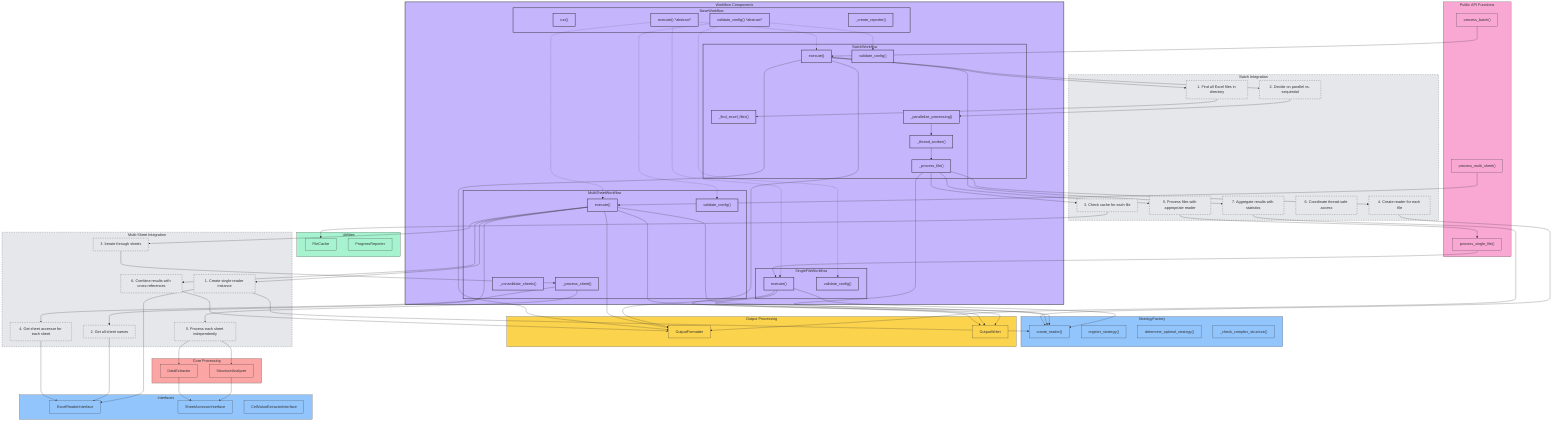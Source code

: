 flowchart TD
    %% Main Entry Points
    subgraph API ["Public API Functions"]
        process_single["process_single_file()"]
        process_multi["process_multi_sheet()"]
        process_batch["process_batch()"]
    end
    
    %% Workflow Components
    subgraph WF ["Workflow Components"]
        subgraph WF_Base ["BaseWorkflow"]
            Base_run["run()"]
            Base_execute["execute() *abstract*"]
            Base_validate["validate_config() *abstract*"]
            Base_reporter["_create_reporter()"]
        end
        
        subgraph WF_Single ["SingleFileWorkflow"]
            Single_execute["execute()"]
            Single_validate["validate_config()"]
        end
        
        subgraph WF_Multi ["MultiSheetWorkflow"]
            Multi_execute["execute()"]
            Multi_validate["validate_config()"]
            Multi_process_sheet["_process_sheet()"]
            Multi_consolidate["_consolidate_sheets()"]
        end
        
        subgraph WF_Batch ["BatchWorkflow"]
            Batch_execute["execute()"]
            Batch_validate["validate_config()"]
            Batch_process_file["_process_file()"]
            Batch_find_files["_find_excel_files()"]
            Batch_parallelize["_parallelize_processing()"]
            Batch_thread_worker["_thread_worker()"]
        end
    end
    
    %% IO Component Integration
    subgraph SF ["StrategyFactory"]
        SF_create["create_reader()"]
        SF_register["register_strategy()"]
        SF_optimal["determine_optimal_strategy()"]
        SF_complex["_check_complex_structure()"]
    end
    
    %% Core Components
    subgraph Core ["Core Processing"]
        Structure["StructureAnalyzer"]
        Extractor["DataExtractor"]
    end
    
    %% Output Components
    subgraph Output ["Output Processing"]
        Formatter["OutputFormatter"]
        Writer["OutputWriter"]
    end
    
    %% Utility Components
    subgraph Utils ["Utilities"]
        Cache["FileCache"]
        Reporter["ProgressReporter"]
    end
    
    %% Interface Layer
    subgraph IO_Int ["Interfaces"]
        Reader_Int["ExcelReaderInterface"]
        Sheet_Int["SheetAccessorInterface"]
        Cell_Int["CellValueExtractorInterface"]
    end
    
    %% Multi-Sheet Specific Integration
    subgraph MS_Int ["Multi-Sheet Integration"]
        MS_Reader["1. Create single reader instance"]
        MS_Sheets["2. Get all sheet names"]
        MS_Iterate["3. Iterate through sheets"]
        MS_Access["4. Get sheet accessor for each sheet"]
        MS_Process["5. Process each sheet independently"]
        MS_Combine["6. Combine results with cross-references"]
    end
    
    %% Batch Specific Integration
    subgraph Batch_Int ["Batch Integration"]
        B_Find["1. Find all Excel files in directory"]
        B_Decision["2. Decide on parallel vs. sequential"]
        B_Cache["3. Check cache for each file"]
        B_Factory["4. Create reader for each file"]
        B_Process["5. Process files with appropriate reader"]
        B_Thread["6. Coordinate thread-safe access"]
        B_Summary["7. Aggregate results with statistics"]
    end
    
    %% Inheritance Relationships
    Base_execute -.-> Single_execute & Multi_execute & Batch_execute
    Base_validate -.-> Single_validate & Multi_validate & Batch_validate
    
    %% API to Workflow Relationships
    process_single --> Single_execute
    process_multi --> Multi_execute
    process_batch --> Batch_execute
    
    %% Workflow Integration Points with Strategy Factory
    Single_execute --> SF_create
    Multi_execute --> SF_create
    Batch_process_file --> SF_create
    
    %% Multi-Sheet Integration Points
    Multi_execute --> MS_Reader
    MS_Reader --> SF_create
    MS_Reader --> Reader_Int
    Multi_execute --> MS_Sheets
    MS_Sheets --> Reader_Int
    Multi_execute --> MS_Iterate
    MS_Iterate --> Multi_process_sheet
    Multi_process_sheet --> MS_Access
    MS_Access --> Reader_Int
    Multi_process_sheet --> MS_Process
    MS_Process --> Structure & Extractor
    Multi_execute --> MS_Combine
    MS_Combine --> Formatter
    
    %% Batch Integration Points
    Batch_execute --> B_Find
    B_Find --> Batch_find_files
    Batch_execute --> B_Decision
    B_Decision --> Batch_parallelize
    Batch_parallelize --> Batch_thread_worker
    Batch_thread_worker --> Batch_process_file
    Batch_process_file --> B_Cache
    B_Cache --> Cache
    Batch_process_file --> B_Factory
    B_Factory --> SF_create
    Batch_process_file --> B_Process
    B_Process --> process_single
    Batch_execute --> B_Summary
    B_Summary --> Formatter
    
    %% Core Component Integration
    Structure & Extractor --> Sheet_Int
    
    %% Output Integration
    Single_execute & Multi_execute & Batch_execute --> Formatter
    Single_execute & Multi_execute & Batch_execute --> Writer
    
    %% Style Classes
    classDef api fill:#f9a8d4,stroke:#333,stroke-width:1px
    classDef workflow fill:#c4b5fd,stroke:#333,stroke-width:2px
    classDef io fill:#93c5fd,stroke:#333,stroke-width:1px
    classDef core fill:#fca5a5,stroke:#333,stroke-width:1px
    classDef output fill:#fcd34d,stroke:#333,stroke-width:1px
    classDef utils fill:#a7f3d0,stroke:#333,stroke-width:1px
    classDef integration fill:#e5e7eb,stroke:#333,stroke-width:1px,stroke-dasharray: 5 5
    
    %% Apply Styles
    class API,process_single,process_multi,process_batch api
    class WF,WF_Base,WF_Single,WF_Multi,WF_Batch,Base_run,Base_execute,Base_validate,Base_reporter,Single_execute,Single_validate,Multi_execute,Multi_validate,Multi_process_sheet,Multi_consolidate,Batch_execute,Batch_validate,Batch_process_file,Batch_find_files,Batch_parallelize,Batch_thread_worker workflow
    class SF,SF_create,SF_register,SF_optimal,SF_complex,IO_Int,Reader_Int,Sheet_Int,Cell_Int io
    class Core,Structure,Extractor core
    class Output,Formatter,Writer output
    class Utils,Cache,Reporter utils
    class MS_Int,MS_Reader,MS_Sheets,MS_Iterate,MS_Access,MS_Process,MS_Combine,Batch_Int,B_Find,B_Decision,B_Cache,B_Factory,B_Process,B_Thread,B_Summary integration